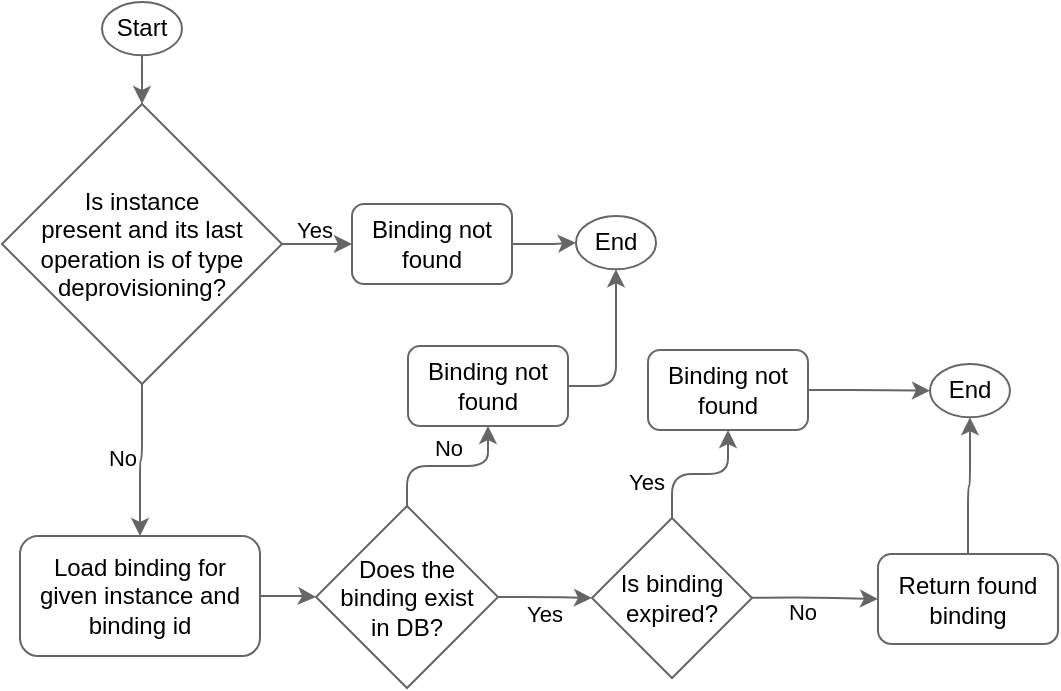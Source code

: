<mxfile version="24.7.17">
  <diagram name="Page-1" id="-40GemzrTVIT1uJVE3mi">
    <mxGraphModel dx="848" dy="922" grid="0" gridSize="10" guides="0" tooltips="1" connect="1" arrows="1" fold="1" page="0" pageScale="1" pageWidth="850" pageHeight="1100" background="#ffffff" math="0" shadow="0">
      <root>
        <mxCell id="0" />
        <mxCell id="1" parent="0" />
        <mxCell id="SR5IjzYJObsN_hZiN2k8-2" style="edgeStyle=orthogonalEdgeStyle;rounded=1;orthogonalLoop=1;jettySize=auto;html=1;curved=0;strokeColor=#666666;" edge="1" parent="1" source="pQPK47cY3aiJMa17ZVE6-2" target="pQPK47cY3aiJMa17ZVE6-5">
          <mxGeometry relative="1" as="geometry" />
        </mxCell>
        <mxCell id="pQPK47cY3aiJMa17ZVE6-2" value="Start" style="ellipse;whiteSpace=wrap;html=1;strokeColor=#666666;fillColor=#ffffff;fontColor=#000000;" parent="1" vertex="1">
          <mxGeometry x="560" y="-31" width="40" height="26.67" as="geometry" />
        </mxCell>
        <mxCell id="pQPK47cY3aiJMa17ZVE6-7" style="edgeStyle=orthogonalEdgeStyle;rounded=1;orthogonalLoop=1;jettySize=auto;html=1;exitX=1;exitY=0.5;exitDx=0;exitDy=0;entryX=0;entryY=0.5;entryDx=0;entryDy=0;strokeColor=#666666;curved=0;fontColor=#000000;labelBackgroundColor=none;" parent="1" source="pQPK47cY3aiJMa17ZVE6-3" edge="1">
          <mxGeometry relative="1" as="geometry">
            <mxPoint x="350" y="90" as="targetPoint" />
          </mxGeometry>
        </mxCell>
        <mxCell id="pQPK47cY3aiJMa17ZVE6-13" value="No" style="edgeStyle=orthogonalEdgeStyle;rounded=1;orthogonalLoop=1;jettySize=auto;html=1;exitX=0.5;exitY=1;exitDx=0;exitDy=0;entryX=0.5;entryY=0;entryDx=0;entryDy=0;strokeColor=#666666;curved=0;fontColor=#000000;labelBackgroundColor=none;" parent="1" source="pQPK47cY3aiJMa17ZVE6-5" target="pQPK47cY3aiJMa17ZVE6-12" edge="1">
          <mxGeometry x="-0.057" y="-10" relative="1" as="geometry">
            <mxPoint as="offset" />
          </mxGeometry>
        </mxCell>
        <mxCell id="SR5IjzYJObsN_hZiN2k8-3" value="Yes" style="edgeStyle=orthogonalEdgeStyle;rounded=1;orthogonalLoop=1;jettySize=auto;html=1;curved=0;strokeColor=#666666;labelBackgroundColor=none;fontColor=#000000;" edge="1" parent="1" source="pQPK47cY3aiJMa17ZVE6-5" target="pQPK47cY3aiJMa17ZVE6-28">
          <mxGeometry x="-0.297" y="7" relative="1" as="geometry">
            <mxPoint as="offset" />
          </mxGeometry>
        </mxCell>
        <mxCell id="pQPK47cY3aiJMa17ZVE6-5" value="Is instance &lt;br&gt;present and its last operation is of type deprovisioning?" style="rhombus;whiteSpace=wrap;html=1;strokeColor=#666666;fillColor=#ffffff;fontColor=#000000;" parent="1" vertex="1">
          <mxGeometry x="510" y="20" width="140" height="140" as="geometry" />
        </mxCell>
        <mxCell id="pQPK47cY3aiJMa17ZVE6-16" style="edgeStyle=orthogonalEdgeStyle;rounded=1;orthogonalLoop=1;jettySize=auto;html=1;strokeColor=#666666;curved=0;fontColor=#000000;labelBackgroundColor=none;entryX=0;entryY=0.5;entryDx=0;entryDy=0;" parent="1" source="pQPK47cY3aiJMa17ZVE6-12" target="pQPK47cY3aiJMa17ZVE6-15" edge="1">
          <mxGeometry relative="1" as="geometry">
            <mxPoint x="472" y="392" as="targetPoint" />
          </mxGeometry>
        </mxCell>
        <mxCell id="pQPK47cY3aiJMa17ZVE6-12" value="Load binding for given instance and binding id" style="whiteSpace=wrap;html=1;strokeColor=#666666;fillColor=#ffffff;fontColor=#000000;rounded=1;" parent="1" vertex="1">
          <mxGeometry x="519" y="236" width="120" height="60" as="geometry" />
        </mxCell>
        <mxCell id="pQPK47cY3aiJMa17ZVE6-18" value="No" style="edgeStyle=orthogonalEdgeStyle;rounded=1;orthogonalLoop=1;jettySize=auto;html=1;exitX=0.5;exitY=0;exitDx=0;exitDy=0;entryX=0.5;entryY=1;entryDx=0;entryDy=0;strokeColor=#666666;curved=0;fontColor=#000000;labelBackgroundColor=none;" parent="1" source="pQPK47cY3aiJMa17ZVE6-15" target="pQPK47cY3aiJMa17ZVE6-36" edge="1">
          <mxGeometry x="-0.007" y="9" relative="1" as="geometry">
            <mxPoint x="410" y="176.67" as="targetPoint" />
            <mxPoint as="offset" />
          </mxGeometry>
        </mxCell>
        <mxCell id="pQPK47cY3aiJMa17ZVE6-20" value="Yes" style="edgeStyle=orthogonalEdgeStyle;rounded=1;orthogonalLoop=1;jettySize=auto;html=1;exitX=1;exitY=0.5;exitDx=0;exitDy=0;strokeColor=#666666;curved=0;fontColor=#000000;labelBackgroundColor=none;" parent="1" source="pQPK47cY3aiJMa17ZVE6-15" target="pQPK47cY3aiJMa17ZVE6-19" edge="1">
          <mxGeometry x="-0.057" y="-8" relative="1" as="geometry">
            <mxPoint as="offset" />
          </mxGeometry>
        </mxCell>
        <mxCell id="pQPK47cY3aiJMa17ZVE6-15" value="Does the &lt;br&gt;binding exist &lt;br&gt;in DB?" style="rhombus;whiteSpace=wrap;html=1;strokeColor=#666666;fillColor=#ffffff;fontColor=#000000;" parent="1" vertex="1">
          <mxGeometry x="667" y="221" width="91" height="91" as="geometry" />
        </mxCell>
        <mxCell id="pQPK47cY3aiJMa17ZVE6-22" value="Yes" style="edgeStyle=orthogonalEdgeStyle;rounded=1;orthogonalLoop=1;jettySize=auto;html=1;exitX=0.5;exitY=0;exitDx=0;exitDy=0;strokeColor=#666666;curved=0;fontColor=#000000;labelBackgroundColor=none;" parent="1" source="pQPK47cY3aiJMa17ZVE6-19" target="pQPK47cY3aiJMa17ZVE6-32" edge="1">
          <mxGeometry x="-0.429" y="8" relative="1" as="geometry">
            <mxPoint x="107" y="175.67" as="targetPoint" />
            <mxPoint x="-5" y="2" as="offset" />
          </mxGeometry>
        </mxCell>
        <mxCell id="pQPK47cY3aiJMa17ZVE6-24" value="No" style="edgeStyle=orthogonalEdgeStyle;rounded=1;orthogonalLoop=1;jettySize=auto;html=1;exitX=0.955;exitY=0.498;exitDx=0;exitDy=0;strokeColor=#666666;curved=0;fontColor=#000000;labelBackgroundColor=none;exitPerimeter=0;" parent="1" source="pQPK47cY3aiJMa17ZVE6-19" target="pQPK47cY3aiJMa17ZVE6-23" edge="1">
          <mxGeometry x="-0.156" y="-7" relative="1" as="geometry">
            <mxPoint as="offset" />
          </mxGeometry>
        </mxCell>
        <mxCell id="pQPK47cY3aiJMa17ZVE6-19" value="Is binding expired?" style="rhombus;whiteSpace=wrap;html=1;strokeColor=#666666;fillColor=#ffffff;fontColor=#000000;" parent="1" vertex="1">
          <mxGeometry x="805" y="227" width="80" height="80" as="geometry" />
        </mxCell>
        <mxCell id="pQPK47cY3aiJMa17ZVE6-39" style="edgeStyle=orthogonalEdgeStyle;rounded=1;orthogonalLoop=1;jettySize=auto;html=1;strokeColor=#666666;curved=0;fontColor=#000000;labelBackgroundColor=none;" parent="1" source="pQPK47cY3aiJMa17ZVE6-23" target="pQPK47cY3aiJMa17ZVE6-33" edge="1">
          <mxGeometry relative="1" as="geometry" />
        </mxCell>
        <mxCell id="pQPK47cY3aiJMa17ZVE6-23" value="Return found binding" style="whiteSpace=wrap;html=1;strokeColor=#666666;fillColor=#ffffff;fontColor=#000000;rounded=1;" parent="1" vertex="1">
          <mxGeometry x="948" y="245" width="90" height="45" as="geometry" />
        </mxCell>
        <mxCell id="SR5IjzYJObsN_hZiN2k8-1" style="edgeStyle=orthogonalEdgeStyle;rounded=1;orthogonalLoop=1;jettySize=auto;html=1;fontColor=#666666;labelBackgroundColor=none;strokeColor=#666666;curved=0;" edge="1" parent="1" source="pQPK47cY3aiJMa17ZVE6-28" target="pQPK47cY3aiJMa17ZVE6-37">
          <mxGeometry relative="1" as="geometry" />
        </mxCell>
        <mxCell id="pQPK47cY3aiJMa17ZVE6-28" value="Binding not found" style="whiteSpace=wrap;html=1;strokeColor=#666666;fillColor=#ffffff;fontColor=#000000;rounded=1;" parent="1" vertex="1">
          <mxGeometry x="685" y="70" width="80" height="40" as="geometry" />
        </mxCell>
        <mxCell id="pQPK47cY3aiJMa17ZVE6-31" style="edgeStyle=orthogonalEdgeStyle;rounded=1;orthogonalLoop=1;jettySize=auto;html=1;strokeColor=#666666;curved=0;fontColor=#000000;labelBackgroundColor=none;" parent="1" source="pQPK47cY3aiJMa17ZVE6-32" target="pQPK47cY3aiJMa17ZVE6-33" edge="1">
          <mxGeometry relative="1" as="geometry" />
        </mxCell>
        <mxCell id="pQPK47cY3aiJMa17ZVE6-32" value="Binding not found" style="whiteSpace=wrap;html=1;strokeColor=#666666;fillColor=#ffffff;fontColor=#000000;rounded=1;" parent="1" vertex="1">
          <mxGeometry x="833" y="143" width="80" height="40" as="geometry" />
        </mxCell>
        <mxCell id="pQPK47cY3aiJMa17ZVE6-33" value="End" style="ellipse;whiteSpace=wrap;html=1;strokeColor=#666666;fillColor=#ffffff;fontColor=#000000;" parent="1" vertex="1">
          <mxGeometry x="974" y="150.0" width="40" height="26.67" as="geometry" />
        </mxCell>
        <mxCell id="pQPK47cY3aiJMa17ZVE6-35" style="edgeStyle=orthogonalEdgeStyle;rounded=1;orthogonalLoop=1;jettySize=auto;html=1;strokeColor=#666666;curved=0;fontColor=#000000;labelBackgroundColor=none;" parent="1" source="pQPK47cY3aiJMa17ZVE6-36" target="pQPK47cY3aiJMa17ZVE6-37" edge="1">
          <mxGeometry relative="1" as="geometry" />
        </mxCell>
        <mxCell id="pQPK47cY3aiJMa17ZVE6-36" value="Binding not found" style="whiteSpace=wrap;html=1;strokeColor=#666666;fillColor=#ffffff;fontColor=#000000;rounded=1;" parent="1" vertex="1">
          <mxGeometry x="713" y="141.0" width="80" height="40" as="geometry" />
        </mxCell>
        <mxCell id="pQPK47cY3aiJMa17ZVE6-37" value="End" style="ellipse;whiteSpace=wrap;html=1;strokeColor=#666666;fillColor=#ffffff;fontColor=#000000;" parent="1" vertex="1">
          <mxGeometry x="797" y="76" width="40" height="26.67" as="geometry" />
        </mxCell>
      </root>
    </mxGraphModel>
  </diagram>
</mxfile>
